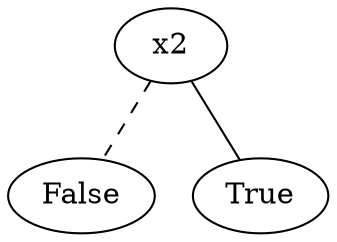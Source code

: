 graph { 
0 [ label = "x2" ];
1 [ label = "False" ];
0--1 [style=dashed];
2 [ label = "True" ];
0--2;
}
